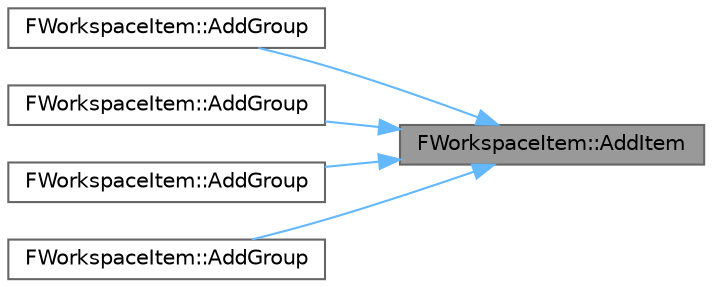 digraph "FWorkspaceItem::AddItem"
{
 // INTERACTIVE_SVG=YES
 // LATEX_PDF_SIZE
  bgcolor="transparent";
  edge [fontname=Helvetica,fontsize=10,labelfontname=Helvetica,labelfontsize=10];
  node [fontname=Helvetica,fontsize=10,shape=box,height=0.2,width=0.4];
  rankdir="RL";
  Node1 [id="Node000001",label="FWorkspaceItem::AddItem",height=0.2,width=0.4,color="gray40", fillcolor="grey60", style="filled", fontcolor="black",tooltip=" "];
  Node1 -> Node2 [id="edge1_Node000001_Node000002",dir="back",color="steelblue1",style="solid",tooltip=" "];
  Node2 [id="Node000002",label="FWorkspaceItem::AddGroup",height=0.2,width=0.4,color="grey40", fillcolor="white", style="filled",URL="$d6/daf/classFWorkspaceItem.html#ad6b59cf8fcc7e1c7fcadfe0c970054f8",tooltip=" "];
  Node1 -> Node3 [id="edge2_Node000001_Node000003",dir="back",color="steelblue1",style="solid",tooltip=" "];
  Node3 [id="Node000003",label="FWorkspaceItem::AddGroup",height=0.2,width=0.4,color="grey40", fillcolor="white", style="filled",URL="$d6/daf/classFWorkspaceItem.html#a24f36c35f8aa6dc7493e827fb1039ee3",tooltip=" "];
  Node1 -> Node4 [id="edge3_Node000001_Node000004",dir="back",color="steelblue1",style="solid",tooltip=" "];
  Node4 [id="Node000004",label="FWorkspaceItem::AddGroup",height=0.2,width=0.4,color="grey40", fillcolor="white", style="filled",URL="$d6/daf/classFWorkspaceItem.html#a325e4731d07be75172dee8b7df2ba4ca",tooltip=" "];
  Node1 -> Node5 [id="edge4_Node000001_Node000005",dir="back",color="steelblue1",style="solid",tooltip=" "];
  Node5 [id="Node000005",label="FWorkspaceItem::AddGroup",height=0.2,width=0.4,color="grey40", fillcolor="white", style="filled",URL="$d6/daf/classFWorkspaceItem.html#abfa0288b1bdb86515784165de9592e33",tooltip=" "];
}

